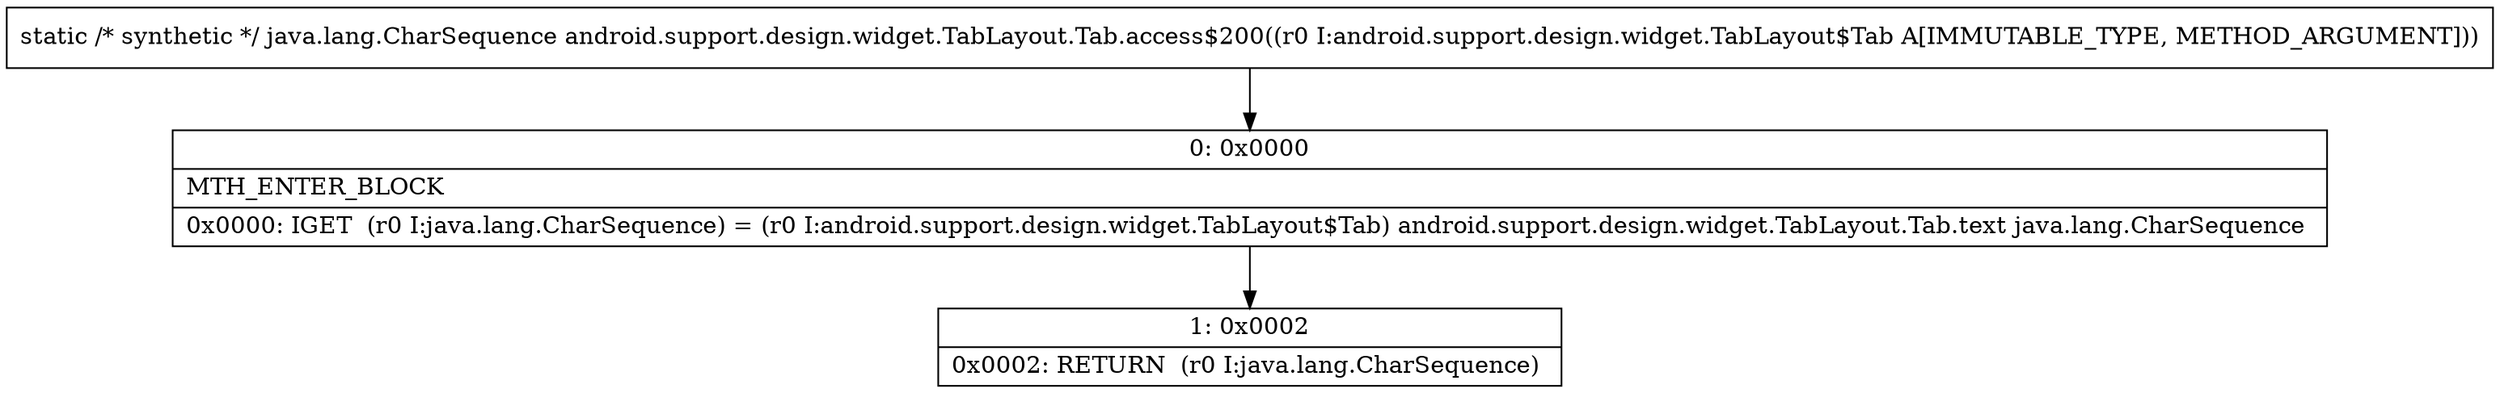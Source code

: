 digraph "CFG forandroid.support.design.widget.TabLayout.Tab.access$200(Landroid\/support\/design\/widget\/TabLayout$Tab;)Ljava\/lang\/CharSequence;" {
Node_0 [shape=record,label="{0\:\ 0x0000|MTH_ENTER_BLOCK\l|0x0000: IGET  (r0 I:java.lang.CharSequence) = (r0 I:android.support.design.widget.TabLayout$Tab) android.support.design.widget.TabLayout.Tab.text java.lang.CharSequence \l}"];
Node_1 [shape=record,label="{1\:\ 0x0002|0x0002: RETURN  (r0 I:java.lang.CharSequence) \l}"];
MethodNode[shape=record,label="{static \/* synthetic *\/ java.lang.CharSequence android.support.design.widget.TabLayout.Tab.access$200((r0 I:android.support.design.widget.TabLayout$Tab A[IMMUTABLE_TYPE, METHOD_ARGUMENT])) }"];
MethodNode -> Node_0;
Node_0 -> Node_1;
}

